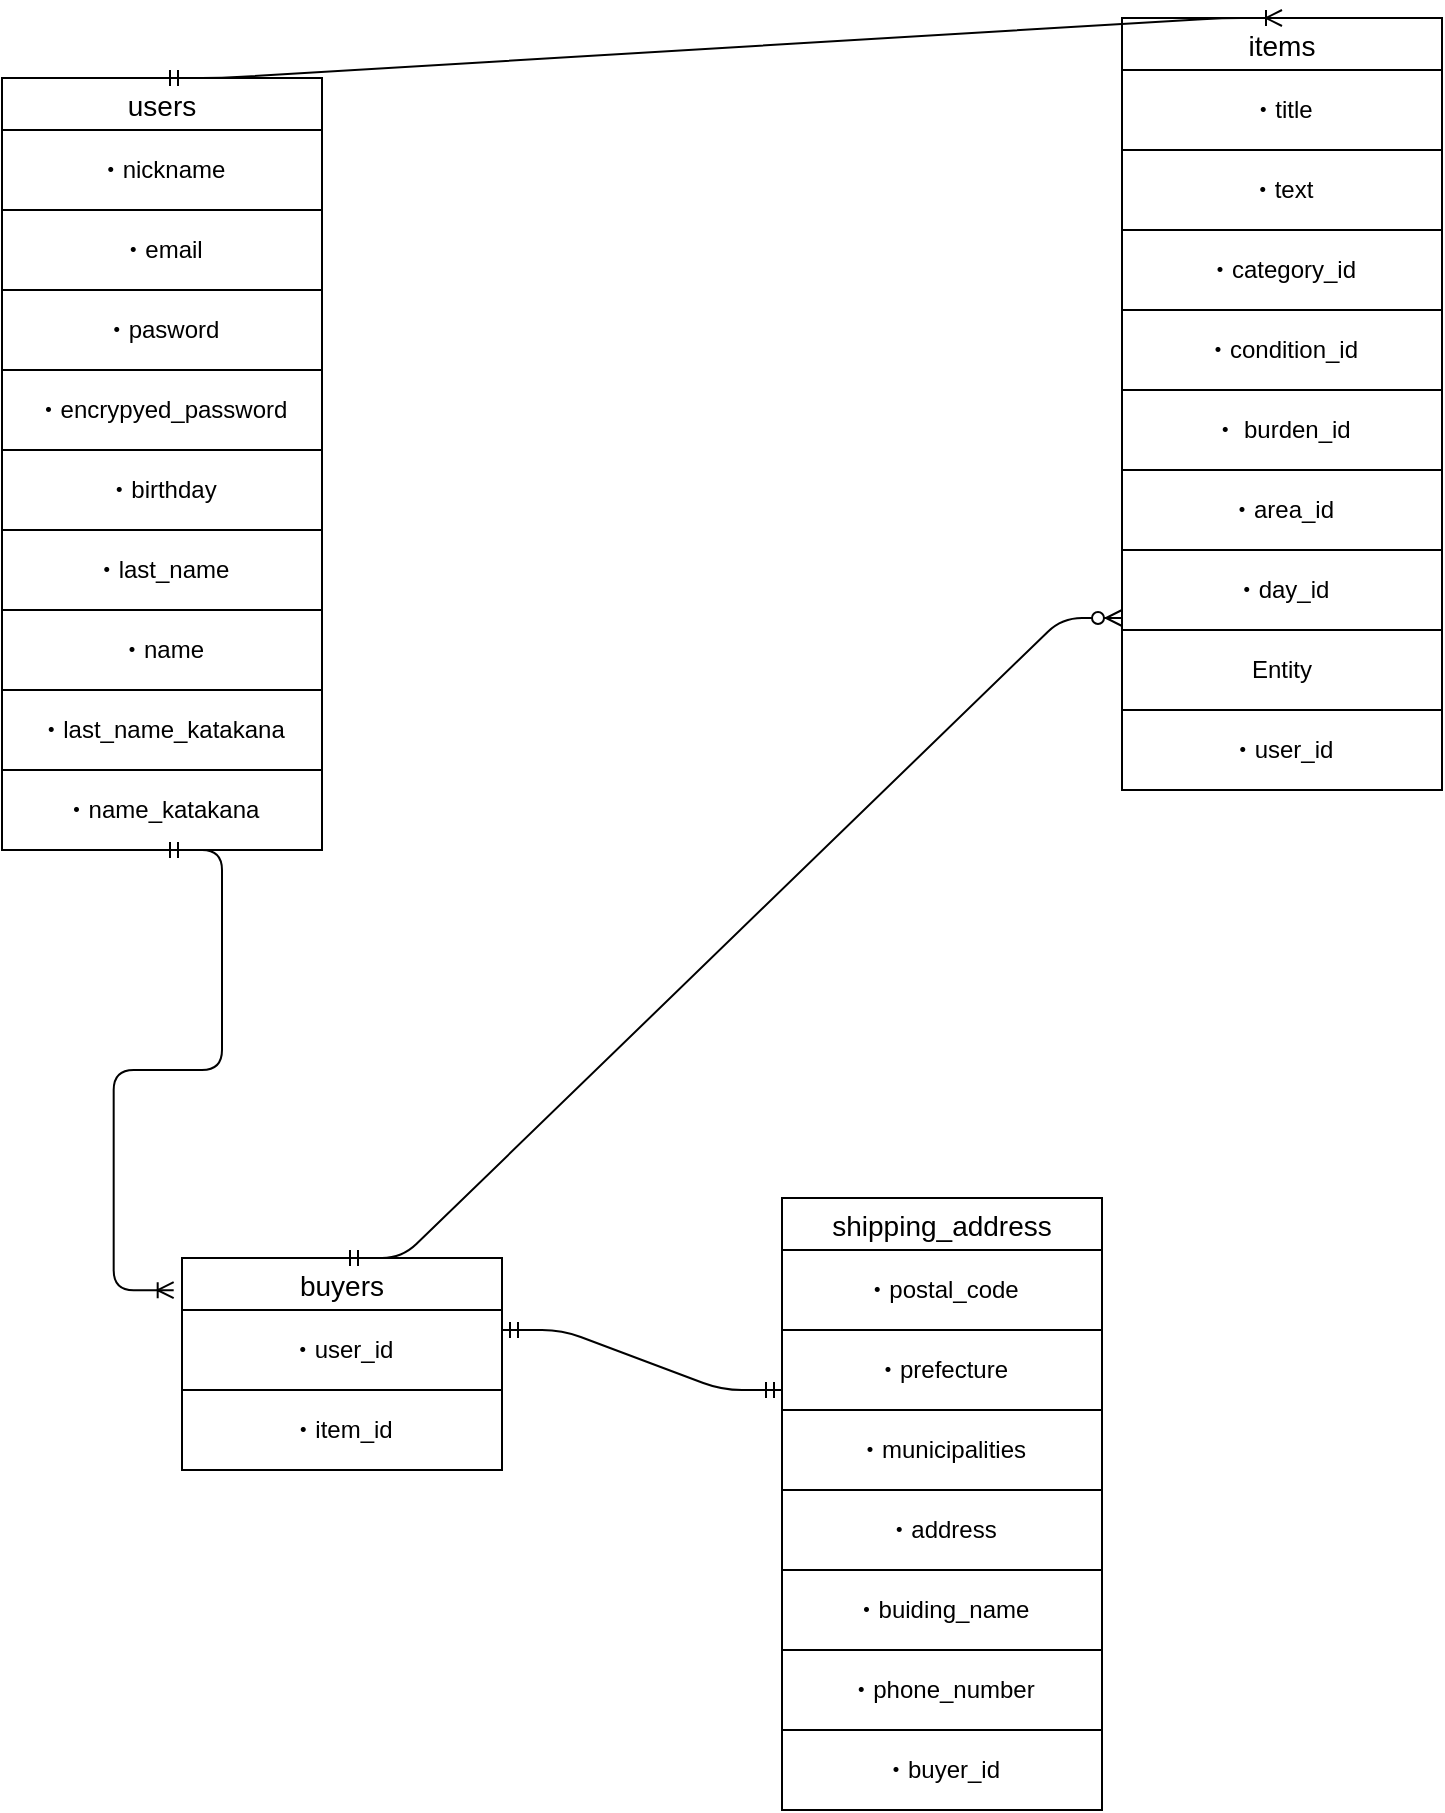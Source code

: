 <mxfile version="14.2.4" type="embed" pages="2">
    <diagram id="ZZAoKlT9BtyfXRQJVkFT" name="ページ1">
        <mxGraphModel dx="1256" dy="1745" grid="1" gridSize="10" guides="1" tooltips="1" connect="1" arrows="1" fold="1" page="1" pageScale="1" pageWidth="850" pageHeight="1100" math="0" shadow="0">
            <root>
                <mxCell id="0"/>
                <mxCell id="1" parent="0"/>
                <mxCell id="iJqjvIbzuKmWf-OmeR4n-9" value="buyers" style="swimlane;fontStyle=0;childLayout=stackLayout;horizontal=1;startSize=26;horizontalStack=0;resizeParent=1;resizeParentMax=0;resizeLast=0;collapsible=1;marginBottom=0;align=center;fontSize=14;" parent="1" vertex="1">
                    <mxGeometry x="160" y="-410" width="160" height="106" as="geometry"/>
                </mxCell>
                <mxCell id="29" value="・user_id" style="whiteSpace=wrap;html=1;align=center;rounded=0;glass=0;" parent="iJqjvIbzuKmWf-OmeR4n-9" vertex="1">
                    <mxGeometry y="26" width="160" height="40" as="geometry"/>
                </mxCell>
                <mxCell id="58" value="・item_id" style="whiteSpace=wrap;html=1;align=center;" vertex="1" parent="iJqjvIbzuKmWf-OmeR4n-9">
                    <mxGeometry y="66" width="160" height="40" as="geometry"/>
                </mxCell>
                <mxCell id="iJqjvIbzuKmWf-OmeR4n-13" value="shipping_address" style="swimlane;fontStyle=0;childLayout=stackLayout;horizontal=1;startSize=26;horizontalStack=0;resizeParent=1;resizeParentMax=0;resizeLast=0;collapsible=1;marginBottom=0;align=center;fontSize=14;" parent="1" vertex="1">
                    <mxGeometry x="460" y="-440" width="160" height="306" as="geometry"/>
                </mxCell>
                <mxCell id="31" value="・postal_code" style="whiteSpace=wrap;html=1;align=center;rounded=0;glass=0;" parent="iJqjvIbzuKmWf-OmeR4n-13" vertex="1">
                    <mxGeometry y="26" width="160" height="40" as="geometry"/>
                </mxCell>
                <mxCell id="33" value="・prefecture" style="whiteSpace=wrap;html=1;align=center;rounded=0;glass=0;" parent="iJqjvIbzuKmWf-OmeR4n-13" vertex="1">
                    <mxGeometry y="66" width="160" height="40" as="geometry"/>
                </mxCell>
                <mxCell id="34" value="・municipalities" style="whiteSpace=wrap;html=1;align=center;rounded=0;glass=0;" parent="iJqjvIbzuKmWf-OmeR4n-13" vertex="1">
                    <mxGeometry y="106" width="160" height="40" as="geometry"/>
                </mxCell>
                <mxCell id="32" value="・address" style="whiteSpace=wrap;html=1;align=center;rounded=0;glass=0;" parent="iJqjvIbzuKmWf-OmeR4n-13" vertex="1">
                    <mxGeometry y="146" width="160" height="40" as="geometry"/>
                </mxCell>
                <mxCell id="39" value="・buiding_name" style="whiteSpace=wrap;html=1;align=center;rounded=0;glass=0;" parent="iJqjvIbzuKmWf-OmeR4n-13" vertex="1">
                    <mxGeometry y="186" width="160" height="40" as="geometry"/>
                </mxCell>
                <mxCell id="40" value="・phone_number" style="whiteSpace=wrap;html=1;align=center;rounded=0;glass=0;" parent="iJqjvIbzuKmWf-OmeR4n-13" vertex="1">
                    <mxGeometry y="226" width="160" height="40" as="geometry"/>
                </mxCell>
                <mxCell id="47" value="・buyer_id" style="whiteSpace=wrap;html=1;align=center;rounded=0;glass=0;" parent="iJqjvIbzuKmWf-OmeR4n-13" vertex="1">
                    <mxGeometry y="266" width="160" height="40" as="geometry"/>
                </mxCell>
                <mxCell id="4" value="users" style="swimlane;fontStyle=0;childLayout=stackLayout;horizontal=1;startSize=26;horizontalStack=0;resizeParent=1;resizeParentMax=0;resizeLast=0;collapsible=1;marginBottom=0;align=center;fontSize=14;rounded=0;swimlaneLine=1;glass=0;" parent="1" vertex="1">
                    <mxGeometry x="70" y="-1000" width="160" height="386" as="geometry"/>
                </mxCell>
                <mxCell id="17" value="・nickname" style="whiteSpace=wrap;html=1;align=center;rounded=0;glass=0;" parent="4" vertex="1">
                    <mxGeometry y="26" width="160" height="40" as="geometry"/>
                </mxCell>
                <mxCell id="18" value="・email" style="whiteSpace=wrap;html=1;align=center;rounded=0;glass=0;" parent="4" vertex="1">
                    <mxGeometry y="66" width="160" height="40" as="geometry"/>
                </mxCell>
                <mxCell id="22" value="・pasword" style="whiteSpace=wrap;html=1;align=center;rounded=0;glass=0;" parent="4" vertex="1">
                    <mxGeometry y="106" width="160" height="40" as="geometry"/>
                </mxCell>
                <mxCell id="52" value="・encrypyed_password" style="whiteSpace=wrap;html=1;align=center;" vertex="1" parent="4">
                    <mxGeometry y="146" width="160" height="40" as="geometry"/>
                </mxCell>
                <mxCell id="19" value="・birthday" style="whiteSpace=wrap;html=1;align=center;rounded=0;glass=0;" parent="4" vertex="1">
                    <mxGeometry y="186" width="160" height="40" as="geometry"/>
                </mxCell>
                <mxCell id="55" value="・last_name" style="whiteSpace=wrap;html=1;align=center;" vertex="1" parent="4">
                    <mxGeometry y="226" width="160" height="40" as="geometry"/>
                </mxCell>
                <mxCell id="56" value="・name" style="whiteSpace=wrap;html=1;align=center;" vertex="1" parent="4">
                    <mxGeometry y="266" width="160" height="40" as="geometry"/>
                </mxCell>
                <mxCell id="20" value="・last_name_katakana" style="whiteSpace=wrap;html=1;align=center;rounded=0;glass=0;" parent="4" vertex="1">
                    <mxGeometry y="306" width="160" height="40" as="geometry"/>
                </mxCell>
                <mxCell id="48" value="・name_katakana" style="whiteSpace=wrap;html=1;align=center;rounded=0;glass=0;" parent="4" vertex="1">
                    <mxGeometry y="346" width="160" height="40" as="geometry"/>
                </mxCell>
                <mxCell id="8" value="" style="edgeStyle=entityRelationEdgeStyle;fontSize=12;html=1;endArrow=ERmandOne;startArrow=ERmandOne;exitX=1;exitY=0.25;exitDx=0;exitDy=0;entryX=0;entryY=0.75;entryDx=0;entryDy=0;" parent="1" source="29" target="33" edge="1">
                    <mxGeometry width="100" height="100" relative="1" as="geometry">
                        <mxPoint x="390" y="-624" as="sourcePoint"/>
                        <mxPoint x="606" y="488.49" as="targetPoint"/>
                    </mxGeometry>
                </mxCell>
                <mxCell id="11" value="items" style="swimlane;fontStyle=0;childLayout=stackLayout;horizontal=1;startSize=26;horizontalStack=0;resizeParent=1;resizeParentMax=0;resizeLast=0;collapsible=1;marginBottom=0;align=center;fontSize=14;rounded=0;glass=0;" parent="1" vertex="1">
                    <mxGeometry x="630" y="-1030" width="160" height="386" as="geometry"/>
                </mxCell>
                <mxCell id="24" value="・title" style="whiteSpace=wrap;html=1;align=center;rounded=0;glass=0;" parent="11" vertex="1">
                    <mxGeometry y="26" width="160" height="40" as="geometry"/>
                </mxCell>
                <mxCell id="26" value="・text" style="whiteSpace=wrap;html=1;align=center;rounded=0;glass=0;" parent="11" vertex="1">
                    <mxGeometry y="66" width="160" height="40" as="geometry"/>
                </mxCell>
                <mxCell id="21" value="・category_id" style="whiteSpace=wrap;html=1;align=center;rounded=0;glass=0;" parent="11" vertex="1">
                    <mxGeometry y="106" width="160" height="40" as="geometry"/>
                </mxCell>
                <mxCell id="36" value="・condition_id" style="whiteSpace=wrap;html=1;align=center;rounded=0;glass=0;" parent="11" vertex="1">
                    <mxGeometry y="146" width="160" height="40" as="geometry"/>
                </mxCell>
                <mxCell id="49" value="・ burden_id" style="whiteSpace=wrap;html=1;align=center;" vertex="1" parent="11">
                    <mxGeometry y="186" width="160" height="40" as="geometry"/>
                </mxCell>
                <mxCell id="50" value="・area_id" style="whiteSpace=wrap;html=1;align=center;" vertex="1" parent="11">
                    <mxGeometry y="226" width="160" height="40" as="geometry"/>
                </mxCell>
                <mxCell id="51" value="・day_id" style="whiteSpace=wrap;html=1;align=center;" vertex="1" parent="11">
                    <mxGeometry y="266" width="160" height="40" as="geometry"/>
                </mxCell>
                <mxCell id="59" value="Entity" style="whiteSpace=wrap;html=1;align=center;" vertex="1" parent="11">
                    <mxGeometry y="306" width="160" height="40" as="geometry"/>
                </mxCell>
                <mxCell id="37" value="・user_id" style="whiteSpace=wrap;html=1;align=center;rounded=0;glass=0;" parent="11" vertex="1">
                    <mxGeometry y="346" width="160" height="40" as="geometry"/>
                </mxCell>
                <mxCell id="16" value="" style="edgeStyle=entityRelationEdgeStyle;fontSize=12;html=1;endArrow=ERoneToMany;startArrow=ERmandOne;entryX=0.5;entryY=0;entryDx=0;entryDy=0;exitX=0.5;exitY=0;exitDx=0;exitDy=0;" parent="1" target="11" edge="1" source="4">
                    <mxGeometry width="100" height="100" relative="1" as="geometry">
                        <mxPoint x="230" y="-931.2" as="sourcePoint"/>
                        <mxPoint x="590" y="340" as="targetPoint"/>
                    </mxGeometry>
                </mxCell>
                <mxCell id="46" value="" style="edgeStyle=entityRelationEdgeStyle;fontSize=12;html=1;endArrow=ERzeroToMany;startArrow=ERmandOne;exitX=0.5;exitY=0;exitDx=0;exitDy=0;" parent="1" source="iJqjvIbzuKmWf-OmeR4n-9" edge="1">
                    <mxGeometry width="100" height="100" relative="1" as="geometry">
                        <mxPoint x="440" y="390" as="sourcePoint"/>
                        <mxPoint x="630" y="-730" as="targetPoint"/>
                    </mxGeometry>
                </mxCell>
                <mxCell id="57" value="" style="edgeStyle=entityRelationEdgeStyle;fontSize=12;html=1;endArrow=ERoneToMany;startArrow=ERmandOne;entryX=-0.026;entryY=0.152;entryDx=0;entryDy=0;entryPerimeter=0;exitX=0.5;exitY=1;exitDx=0;exitDy=0;" edge="1" parent="1" source="4" target="iJqjvIbzuKmWf-OmeR4n-9">
                    <mxGeometry width="100" height="100" relative="1" as="geometry">
                        <mxPoint x="90" y="-430" as="sourcePoint"/>
                        <mxPoint x="190" y="-530" as="targetPoint"/>
                    </mxGeometry>
                </mxCell>
            </root>
        </mxGraphModel>
    </diagram>
    <diagram id="r-QQIeMWUKq2XpZxFnlW" name="ページ2">
        &#xa;        &#xa;&#xa;
        <mxGraphModel dx="804" dy="372" grid="1" gridSize="10" guides="1" tooltips="1" connect="1" arrows="1" fold="1" page="1" pageScale="1" pageWidth="850" pageHeight="1100" math="0" shadow="0">
            &#xa;            &#xa;&#xa;
            <root>
                &#xa;                &#xa;&#xa;
                <mxCell id="lDauxvGyeATFL3jr_lSf-0"/>
                &#xa;                &#xa;&#xa;
                <mxCell id="lDauxvGyeATFL3jr_lSf-1" parent="lDauxvGyeATFL3jr_lSf-0"/>
                &#xa;                &#xa;&#xa;
            </root>
            &#xa;            &#xa;&#xa;
        </mxGraphModel>
        &#xa;        &#xa;&#xa;
    </diagram>
</mxfile>